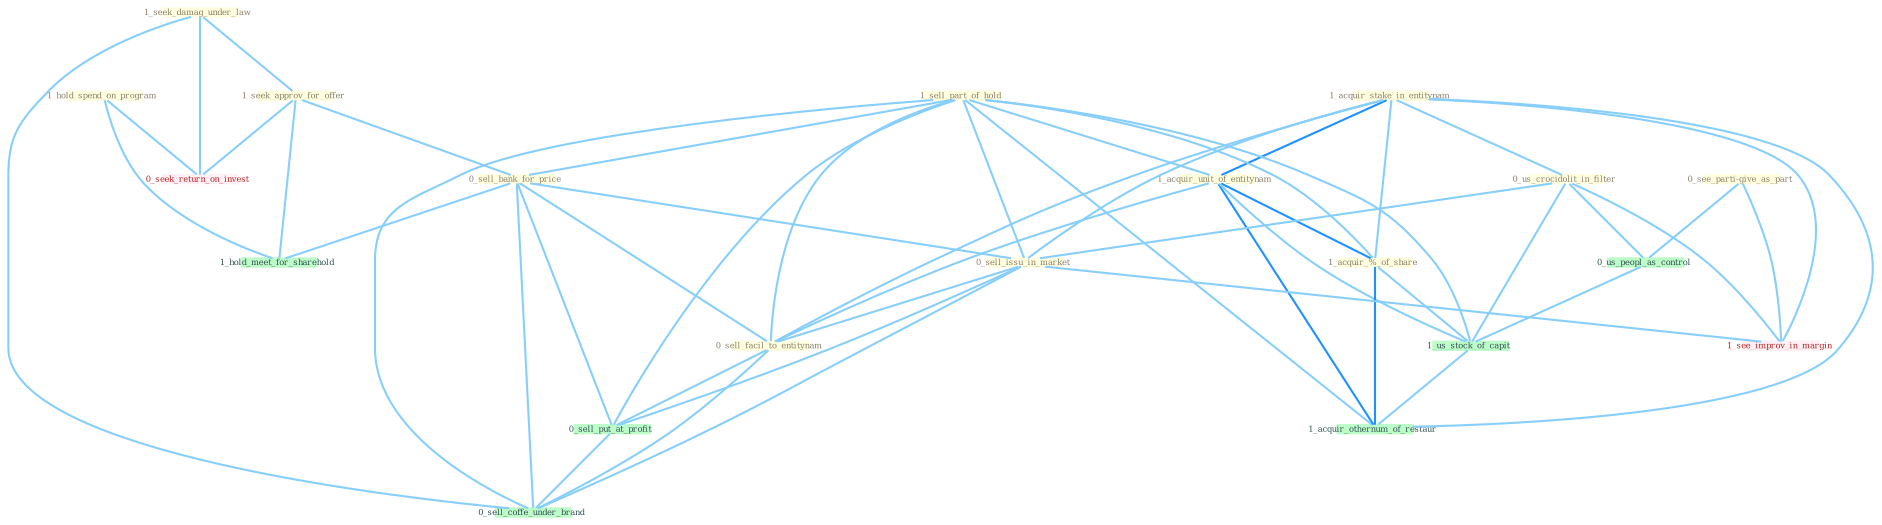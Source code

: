 Graph G{ 
    node
    [shape=polygon,style=filled,width=.5,height=.06,color="#BDFCC9",fixedsize=true,fontsize=4,
    fontcolor="#2f4f4f"];
    {node
    [color="#ffffe0", fontcolor="#8b7d6b"] "1_seek_damag_under_law " "1_acquir_stake_in_entitynam " "1_sell_part_of_hold " "1_acquir_unit_of_entitynam " "1_acquir_%_of_share " "0_us_crocidolit_in_filter " "1_seek_approv_for_offer " "0_sell_bank_for_price " "0_see_parti-give_as_part " "0_sell_issu_in_market " "0_sell_facil_to_entitynam " "1_hold_spend_on_program "}
{node [color="#fff0f5", fontcolor="#b22222"] "0_seek_return_on_invest " "1_see_improv_in_margin "}
edge [color="#B0E2FF"];

	"1_seek_damag_under_law " -- "1_seek_approv_for_offer " [w="1", color="#87cefa" ];
	"1_seek_damag_under_law " -- "0_seek_return_on_invest " [w="1", color="#87cefa" ];
	"1_seek_damag_under_law " -- "0_sell_coffe_under_brand " [w="1", color="#87cefa" ];
	"1_acquir_stake_in_entitynam " -- "1_acquir_unit_of_entitynam " [w="2", color="#1e90ff" , len=0.8];
	"1_acquir_stake_in_entitynam " -- "1_acquir_%_of_share " [w="1", color="#87cefa" ];
	"1_acquir_stake_in_entitynam " -- "0_us_crocidolit_in_filter " [w="1", color="#87cefa" ];
	"1_acquir_stake_in_entitynam " -- "0_sell_issu_in_market " [w="1", color="#87cefa" ];
	"1_acquir_stake_in_entitynam " -- "0_sell_facil_to_entitynam " [w="1", color="#87cefa" ];
	"1_acquir_stake_in_entitynam " -- "1_see_improv_in_margin " [w="1", color="#87cefa" ];
	"1_acquir_stake_in_entitynam " -- "1_acquir_othernum_of_restaur " [w="1", color="#87cefa" ];
	"1_sell_part_of_hold " -- "1_acquir_unit_of_entitynam " [w="1", color="#87cefa" ];
	"1_sell_part_of_hold " -- "1_acquir_%_of_share " [w="1", color="#87cefa" ];
	"1_sell_part_of_hold " -- "0_sell_bank_for_price " [w="1", color="#87cefa" ];
	"1_sell_part_of_hold " -- "0_sell_issu_in_market " [w="1", color="#87cefa" ];
	"1_sell_part_of_hold " -- "0_sell_facil_to_entitynam " [w="1", color="#87cefa" ];
	"1_sell_part_of_hold " -- "0_sell_put_at_profit " [w="1", color="#87cefa" ];
	"1_sell_part_of_hold " -- "1_us_stock_of_capit " [w="1", color="#87cefa" ];
	"1_sell_part_of_hold " -- "0_sell_coffe_under_brand " [w="1", color="#87cefa" ];
	"1_sell_part_of_hold " -- "1_acquir_othernum_of_restaur " [w="1", color="#87cefa" ];
	"1_acquir_unit_of_entitynam " -- "1_acquir_%_of_share " [w="2", color="#1e90ff" , len=0.8];
	"1_acquir_unit_of_entitynam " -- "0_sell_facil_to_entitynam " [w="1", color="#87cefa" ];
	"1_acquir_unit_of_entitynam " -- "1_us_stock_of_capit " [w="1", color="#87cefa" ];
	"1_acquir_unit_of_entitynam " -- "1_acquir_othernum_of_restaur " [w="2", color="#1e90ff" , len=0.8];
	"1_acquir_%_of_share " -- "1_us_stock_of_capit " [w="1", color="#87cefa" ];
	"1_acquir_%_of_share " -- "1_acquir_othernum_of_restaur " [w="2", color="#1e90ff" , len=0.8];
	"0_us_crocidolit_in_filter " -- "0_sell_issu_in_market " [w="1", color="#87cefa" ];
	"0_us_crocidolit_in_filter " -- "0_us_peopl_as_control " [w="1", color="#87cefa" ];
	"0_us_crocidolit_in_filter " -- "1_us_stock_of_capit " [w="1", color="#87cefa" ];
	"0_us_crocidolit_in_filter " -- "1_see_improv_in_margin " [w="1", color="#87cefa" ];
	"1_seek_approv_for_offer " -- "0_sell_bank_for_price " [w="1", color="#87cefa" ];
	"1_seek_approv_for_offer " -- "0_seek_return_on_invest " [w="1", color="#87cefa" ];
	"1_seek_approv_for_offer " -- "1_hold_meet_for_sharehold " [w="1", color="#87cefa" ];
	"0_sell_bank_for_price " -- "0_sell_issu_in_market " [w="1", color="#87cefa" ];
	"0_sell_bank_for_price " -- "0_sell_facil_to_entitynam " [w="1", color="#87cefa" ];
	"0_sell_bank_for_price " -- "0_sell_put_at_profit " [w="1", color="#87cefa" ];
	"0_sell_bank_for_price " -- "0_sell_coffe_under_brand " [w="1", color="#87cefa" ];
	"0_sell_bank_for_price " -- "1_hold_meet_for_sharehold " [w="1", color="#87cefa" ];
	"0_see_parti-give_as_part " -- "0_us_peopl_as_control " [w="1", color="#87cefa" ];
	"0_see_parti-give_as_part " -- "1_see_improv_in_margin " [w="1", color="#87cefa" ];
	"0_sell_issu_in_market " -- "0_sell_facil_to_entitynam " [w="1", color="#87cefa" ];
	"0_sell_issu_in_market " -- "0_sell_put_at_profit " [w="1", color="#87cefa" ];
	"0_sell_issu_in_market " -- "1_see_improv_in_margin " [w="1", color="#87cefa" ];
	"0_sell_issu_in_market " -- "0_sell_coffe_under_brand " [w="1", color="#87cefa" ];
	"0_sell_facil_to_entitynam " -- "0_sell_put_at_profit " [w="1", color="#87cefa" ];
	"0_sell_facil_to_entitynam " -- "0_sell_coffe_under_brand " [w="1", color="#87cefa" ];
	"1_hold_spend_on_program " -- "0_seek_return_on_invest " [w="1", color="#87cefa" ];
	"1_hold_spend_on_program " -- "1_hold_meet_for_sharehold " [w="1", color="#87cefa" ];
	"0_us_peopl_as_control " -- "1_us_stock_of_capit " [w="1", color="#87cefa" ];
	"0_sell_put_at_profit " -- "0_sell_coffe_under_brand " [w="1", color="#87cefa" ];
	"1_us_stock_of_capit " -- "1_acquir_othernum_of_restaur " [w="1", color="#87cefa" ];
}